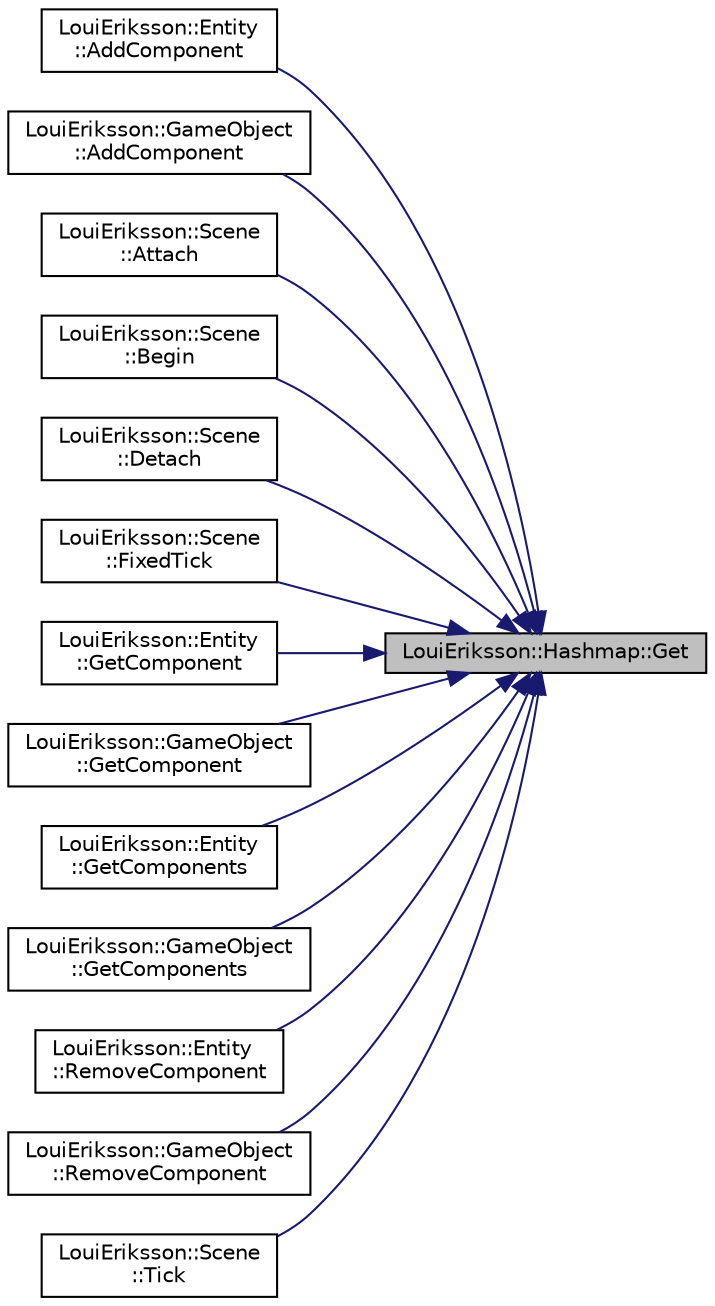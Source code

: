 digraph "LouiEriksson::Hashmap::Get"
{
 // LATEX_PDF_SIZE
  edge [fontname="Helvetica",fontsize="10",labelfontname="Helvetica",labelfontsize="10"];
  node [fontname="Helvetica",fontsize="10",shape=record];
  rankdir="RL";
  Node1 [label="LouiEriksson::Hashmap::Get",height=0.2,width=0.4,color="black", fillcolor="grey75", style="filled", fontcolor="black",tooltip="Retrieves a reference to the entry within the hashmap with the given key, if one exists."];
  Node1 -> Node2 [dir="back",color="midnightblue",fontsize="10",style="solid",fontname="Helvetica"];
  Node2 [label="LouiEriksson::Entity\l::AddComponent",height=0.2,width=0.4,color="black", fillcolor="white", style="filled",URL="$class_loui_eriksson_1_1_entity.html#a1d7e1f07753b0c1c163e3ae13db34b7d",tooltip=" "];
  Node1 -> Node3 [dir="back",color="midnightblue",fontsize="10",style="solid",fontname="Helvetica"];
  Node3 [label="LouiEriksson::GameObject\l::AddComponent",height=0.2,width=0.4,color="black", fillcolor="white", style="filled",URL="$class_loui_eriksson_1_1_game_object.html#a3caf7ef5f79e0b6f7fa2fa01799fc88a",tooltip="Add a Component of type to the GameObject."];
  Node1 -> Node4 [dir="back",color="midnightblue",fontsize="10",style="solid",fontname="Helvetica"];
  Node4 [label="LouiEriksson::Scene\l::Attach",height=0.2,width=0.4,color="black", fillcolor="white", style="filled",URL="$class_loui_eriksson_1_1_scene.html#a6923e929fcac3cb63c7bbce35c7eb435",tooltip="Attach an instance of a type to the Scene."];
  Node1 -> Node5 [dir="back",color="midnightblue",fontsize="10",style="solid",fontname="Helvetica"];
  Node5 [label="LouiEriksson::Scene\l::Begin",height=0.2,width=0.4,color="black", fillcolor="white", style="filled",URL="$class_loui_eriksson_1_1_scene.html#a2caf1264c2ead49a2c77d4b1849ed4f6",tooltip="Called at the beginning of the first frame."];
  Node1 -> Node6 [dir="back",color="midnightblue",fontsize="10",style="solid",fontname="Helvetica"];
  Node6 [label="LouiEriksson::Scene\l::Detach",height=0.2,width=0.4,color="black", fillcolor="white", style="filled",URL="$class_loui_eriksson_1_1_scene.html#ad9da0cdb0dddc7640bd7c82eab843133",tooltip="Detach an instance of a type from the Scene."];
  Node1 -> Node7 [dir="back",color="midnightblue",fontsize="10",style="solid",fontname="Helvetica"];
  Node7 [label="LouiEriksson::Scene\l::FixedTick",height=0.2,width=0.4,color="black", fillcolor="white", style="filled",URL="$class_loui_eriksson_1_1_scene.html#aaa09a5daf8477644de07d1de9576af89",tooltip="Called every physics update."];
  Node1 -> Node8 [dir="back",color="midnightblue",fontsize="10",style="solid",fontname="Helvetica"];
  Node8 [label="LouiEriksson::Entity\l::GetComponent",height=0.2,width=0.4,color="black", fillcolor="white", style="filled",URL="$class_loui_eriksson_1_1_entity.html#a71c05376d7efbdd8e503b557a9f27695",tooltip=" "];
  Node1 -> Node9 [dir="back",color="midnightblue",fontsize="10",style="solid",fontname="Helvetica"];
  Node9 [label="LouiEriksson::GameObject\l::GetComponent",height=0.2,width=0.4,color="black", fillcolor="white", style="filled",URL="$class_loui_eriksson_1_1_game_object.html#adfcd51849d3393ebd2391dbd01984e90",tooltip="Get a Component of type in the GameObject by index."];
  Node1 -> Node10 [dir="back",color="midnightblue",fontsize="10",style="solid",fontname="Helvetica"];
  Node10 [label="LouiEriksson::Entity\l::GetComponents",height=0.2,width=0.4,color="black", fillcolor="white", style="filled",URL="$class_loui_eriksson_1_1_entity.html#aa4c2a3a8d411389432672c5c0edfa51e",tooltip=" "];
  Node1 -> Node11 [dir="back",color="midnightblue",fontsize="10",style="solid",fontname="Helvetica"];
  Node11 [label="LouiEriksson::GameObject\l::GetComponents",height=0.2,width=0.4,color="black", fillcolor="white", style="filled",URL="$class_loui_eriksson_1_1_game_object.html#ae48e5744bfe081feaa72c575851f96e2",tooltip="Get components of type attached to GameObject."];
  Node1 -> Node12 [dir="back",color="midnightblue",fontsize="10",style="solid",fontname="Helvetica"];
  Node12 [label="LouiEriksson::Entity\l::RemoveComponent",height=0.2,width=0.4,color="black", fillcolor="white", style="filled",URL="$class_loui_eriksson_1_1_entity.html#a236cf3b10a0465d5464a0b329fc0c594",tooltip=" "];
  Node1 -> Node13 [dir="back",color="midnightblue",fontsize="10",style="solid",fontname="Helvetica"];
  Node13 [label="LouiEriksson::GameObject\l::RemoveComponent",height=0.2,width=0.4,color="black", fillcolor="white", style="filled",URL="$class_loui_eriksson_1_1_game_object.html#a84f36010dfccb0e2c4316936c89ba015",tooltip="Remove a Component of type from the GameObject, using an index."];
  Node1 -> Node14 [dir="back",color="midnightblue",fontsize="10",style="solid",fontname="Helvetica"];
  Node14 [label="LouiEriksson::Scene\l::Tick",height=0.2,width=0.4,color="black", fillcolor="white", style="filled",URL="$class_loui_eriksson_1_1_scene.html#a2afd5265bd78c266080507a7ea5ade2e",tooltip="Called every frame."];
}
